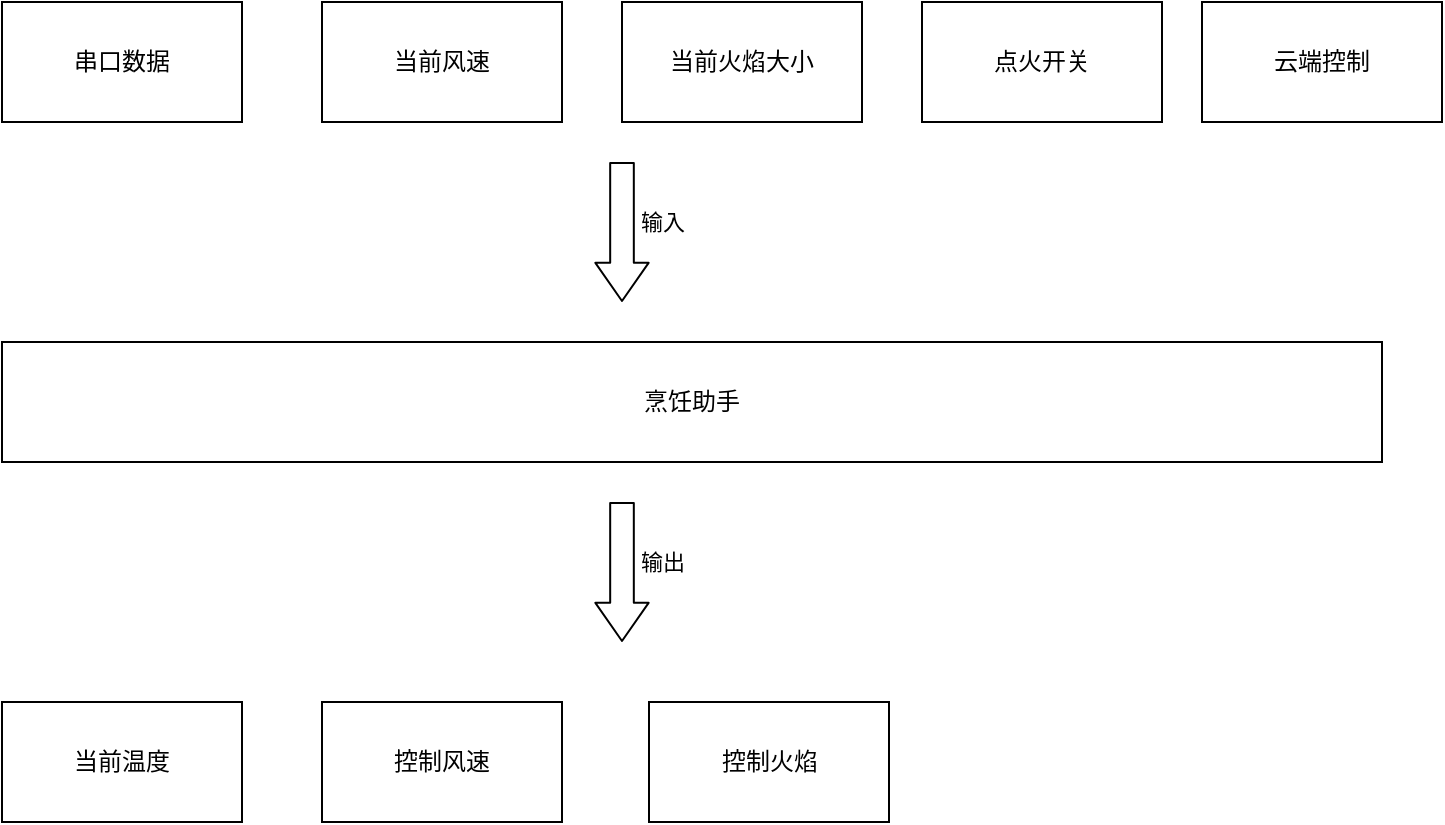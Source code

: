 <mxfile>
    <diagram id="oLkG4HMUFFeIeyW4aU7o" name="第 1 页">
        <mxGraphModel dx="770" dy="575" grid="1" gridSize="10" guides="1" tooltips="1" connect="1" arrows="1" fold="1" page="1" pageScale="1" pageWidth="827" pageHeight="1169" background="none" math="0" shadow="0">
            <root>
                <mxCell id="0"/>
                <mxCell id="1" parent="0"/>
                <mxCell id="76" value="烹饪助手" style="rounded=0;whiteSpace=wrap;html=1;" parent="1" vertex="1">
                    <mxGeometry x="30" y="220" width="690" height="60" as="geometry"/>
                </mxCell>
                <mxCell id="77" value="串口数据" style="rounded=0;whiteSpace=wrap;html=1;" parent="1" vertex="1">
                    <mxGeometry x="30" y="50" width="120" height="60" as="geometry"/>
                </mxCell>
                <mxCell id="78" value="当前风速" style="rounded=0;whiteSpace=wrap;html=1;" parent="1" vertex="1">
                    <mxGeometry x="190" y="50" width="120" height="60" as="geometry"/>
                </mxCell>
                <mxCell id="79" value="当前火焰大小" style="rounded=0;whiteSpace=wrap;html=1;" parent="1" vertex="1">
                    <mxGeometry x="340" y="50" width="120" height="60" as="geometry"/>
                </mxCell>
                <mxCell id="80" value="云端控制" style="rounded=0;whiteSpace=wrap;html=1;" parent="1" vertex="1">
                    <mxGeometry x="630" y="50" width="120" height="60" as="geometry"/>
                </mxCell>
                <mxCell id="81" value="当前温度" style="rounded=0;whiteSpace=wrap;html=1;" parent="1" vertex="1">
                    <mxGeometry x="30" y="400" width="120" height="60" as="geometry"/>
                </mxCell>
                <mxCell id="82" value="" style="shape=flexArrow;endArrow=classic;html=1;width=11.818;endSize=6.027;endWidth=13.802;" parent="1" edge="1">
                    <mxGeometry width="50" height="50" relative="1" as="geometry">
                        <mxPoint x="340" y="130" as="sourcePoint"/>
                        <mxPoint x="340" y="200" as="targetPoint"/>
                    </mxGeometry>
                </mxCell>
                <mxCell id="92" value="输入" style="edgeLabel;html=1;align=center;verticalAlign=middle;resizable=0;points=[];" parent="82" vertex="1" connectable="0">
                    <mxGeometry x="-0.577" y="6" relative="1" as="geometry">
                        <mxPoint x="14" y="15" as="offset"/>
                    </mxGeometry>
                </mxCell>
                <mxCell id="89" value="" style="shape=flexArrow;endArrow=classic;html=1;width=11.818;endSize=6.027;endWidth=13.802;" parent="1" edge="1">
                    <mxGeometry width="50" height="50" relative="1" as="geometry">
                        <mxPoint x="340" y="300" as="sourcePoint"/>
                        <mxPoint x="340" y="370" as="targetPoint"/>
                    </mxGeometry>
                </mxCell>
                <mxCell id="93" value="输出" style="edgeLabel;html=1;align=center;verticalAlign=middle;resizable=0;points=[];" parent="89" vertex="1" connectable="0">
                    <mxGeometry x="-0.343" y="6" relative="1" as="geometry">
                        <mxPoint x="14" y="7" as="offset"/>
                    </mxGeometry>
                </mxCell>
                <mxCell id="90" value="控制风速" style="rounded=0;whiteSpace=wrap;html=1;" parent="1" vertex="1">
                    <mxGeometry x="190" y="400" width="120" height="60" as="geometry"/>
                </mxCell>
                <mxCell id="91" value="控制火焰" style="rounded=0;whiteSpace=wrap;html=1;" parent="1" vertex="1">
                    <mxGeometry x="353.5" y="400" width="120" height="60" as="geometry"/>
                </mxCell>
                <mxCell id="94" value="点火开关" style="rounded=0;whiteSpace=wrap;html=1;" vertex="1" parent="1">
                    <mxGeometry x="490" y="50" width="120" height="60" as="geometry"/>
                </mxCell>
            </root>
        </mxGraphModel>
    </diagram>
</mxfile>